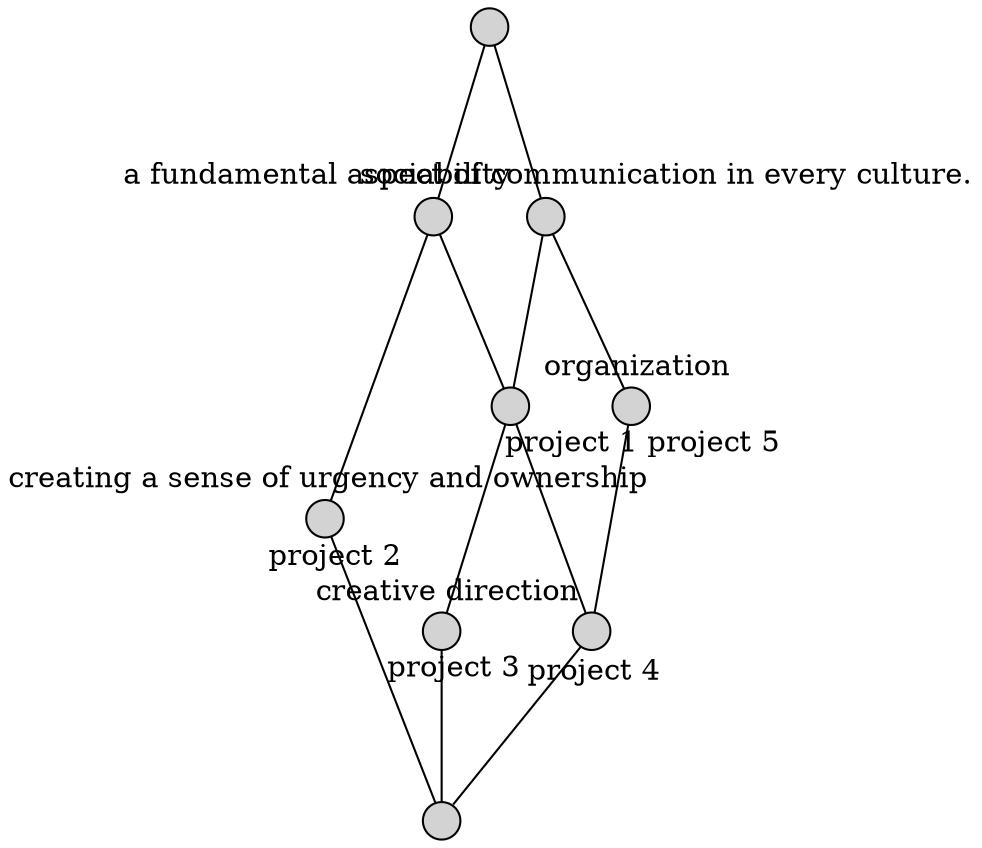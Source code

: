 // <Lattice object of 3 atoms 9 concepts 2 coatoms at 0x1ed9bdadac8>
digraph Lattice {
	node [label="" shape=circle style=filled width=.25]
	edge [dir=none labeldistance=1.5 minlen=2]
	c0
	c1
	c1 -> c1 [color=transparent headlabel="project 2" labelangle=270]
	c1 -> c1 [color=transparent labelangle=90 taillabel="creating a sense of urgency and ownership"]
	c1 -> c0
	c2
	c2 -> c2 [color=transparent headlabel="project 3" labelangle=270]
	c2 -> c2 [color=transparent labelangle=90 taillabel="creative direction"]
	c2 -> c0
	c3
	c3 -> c3 [color=transparent headlabel="project 4" labelangle=270]
	c3 -> c0
	c4
	c4 -> c2
	c4 -> c3
	c5
	c5 -> c5 [color=transparent headlabel="project 1 project 5" labelangle=270]
	c5 -> c5 [color=transparent labelangle=90 taillabel=organization]
	c5 -> c3
	c6
	c6 -> c6 [color=transparent labelangle=90 taillabel=sociability]
	c6 -> c1
	c6 -> c4
	c7
	c7 -> c7 [color=transparent labelangle=90 taillabel="a fundamental aspect of communication in every culture."]
	c7 -> c4
	c7 -> c5
	c8
	c8 -> c6
	c8 -> c7
}
